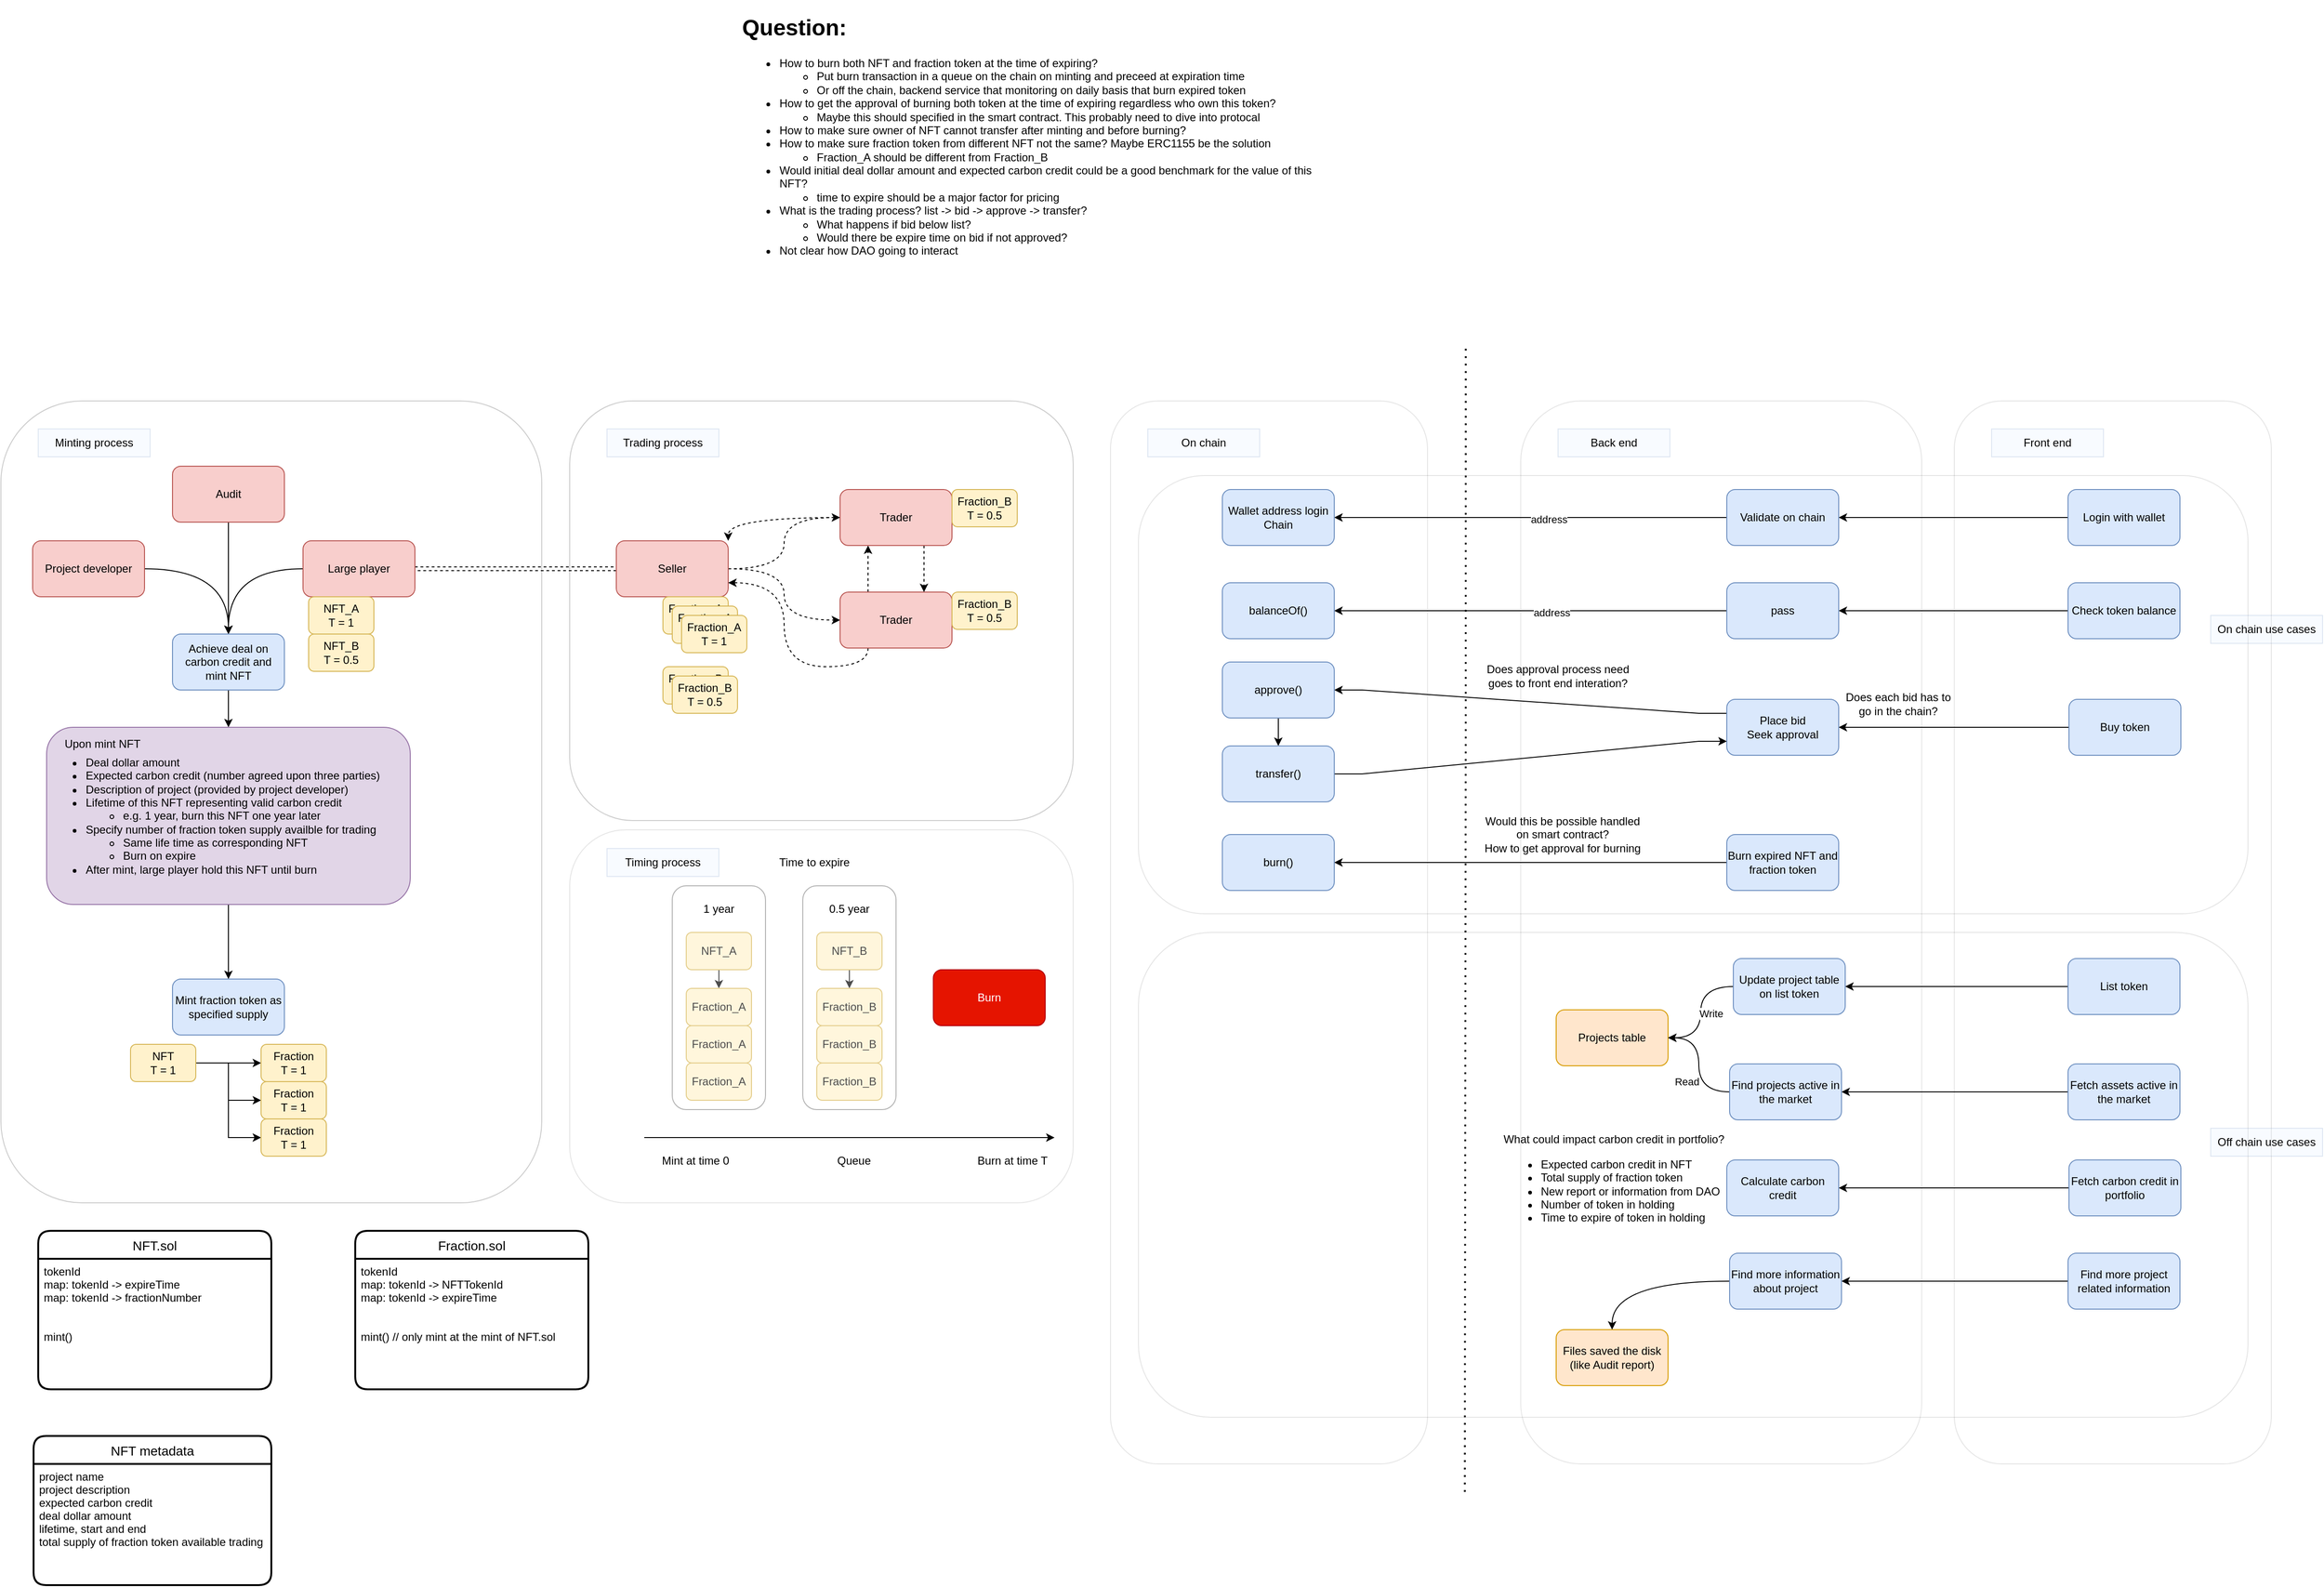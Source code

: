 <mxfile version="18.0.1" type="device"><diagram id="C5RBs43oDa-KdzZeNtuy" name="Page-1"><mxGraphModel dx="1422" dy="2026" grid="1" gridSize="10" guides="1" tooltips="1" connect="1" arrows="1" fold="1" page="1" pageScale="1" pageWidth="827" pageHeight="1169" math="0" shadow="0"><root><mxCell id="WIyWlLk6GJQsqaUBKTNV-0"/><mxCell id="kCaYcZasDJTP9_PYYDWI-53" value="process" style="locked=1;" parent="WIyWlLk6GJQsqaUBKTNV-0"/><mxCell id="kCaYcZasDJTP9_PYYDWI-54" value="" style="rounded=1;whiteSpace=wrap;html=1;gradientColor=none;opacity=20;" parent="kCaYcZasDJTP9_PYYDWI-53" vertex="1"><mxGeometry x="880" y="260" width="540" height="450" as="geometry"/></mxCell><mxCell id="kCaYcZasDJTP9_PYYDWI-55" value="Trading process" style="text;html=1;strokeColor=#6c8ebf;fillColor=#dae8fc;align=center;verticalAlign=middle;whiteSpace=wrap;rounded=0;opacity=20;" parent="kCaYcZasDJTP9_PYYDWI-53" vertex="1"><mxGeometry x="920" y="290" width="120" height="30" as="geometry"/></mxCell><mxCell id="kCaYcZasDJTP9_PYYDWI-56" value="" style="rounded=1;whiteSpace=wrap;html=1;gradientColor=none;opacity=20;" parent="kCaYcZasDJTP9_PYYDWI-53" vertex="1"><mxGeometry x="270" y="260" width="580" height="860" as="geometry"/></mxCell><mxCell id="kCaYcZasDJTP9_PYYDWI-57" value="Minting process" style="text;html=1;strokeColor=#6c8ebf;fillColor=#dae8fc;align=center;verticalAlign=middle;whiteSpace=wrap;rounded=0;opacity=20;" parent="kCaYcZasDJTP9_PYYDWI-53" vertex="1"><mxGeometry x="310" y="290" width="120" height="30" as="geometry"/></mxCell><mxCell id="kCaYcZasDJTP9_PYYDWI-99" value="" style="rounded=1;whiteSpace=wrap;html=1;gradientColor=none;opacity=10;" parent="kCaYcZasDJTP9_PYYDWI-53" vertex="1"><mxGeometry x="880" y="720" width="540" height="400" as="geometry"/></mxCell><mxCell id="kCaYcZasDJTP9_PYYDWI-100" value="Timing process" style="text;html=1;strokeColor=#6c8ebf;fillColor=#dae8fc;align=center;verticalAlign=middle;whiteSpace=wrap;rounded=0;opacity=20;" parent="kCaYcZasDJTP9_PYYDWI-53" vertex="1"><mxGeometry x="920" y="740" width="120" height="30" as="geometry"/></mxCell><mxCell id="cbHpvYBh5N4NHFT39-0w-6" value="" style="rounded=1;whiteSpace=wrap;html=1;opacity=10;" vertex="1" parent="kCaYcZasDJTP9_PYYDWI-53"><mxGeometry x="2365" y="260" width="340" height="1140" as="geometry"/></mxCell><mxCell id="cbHpvYBh5N4NHFT39-0w-7" value="Front end" style="text;html=1;strokeColor=#6c8ebf;fillColor=#dae8fc;align=center;verticalAlign=middle;whiteSpace=wrap;rounded=0;opacity=20;" vertex="1" parent="kCaYcZasDJTP9_PYYDWI-53"><mxGeometry x="2405" y="290" width="120" height="30" as="geometry"/></mxCell><mxCell id="cbHpvYBh5N4NHFT39-0w-8" value="" style="rounded=1;whiteSpace=wrap;html=1;opacity=10;" vertex="1" parent="kCaYcZasDJTP9_PYYDWI-53"><mxGeometry x="1900" y="260" width="430" height="1140" as="geometry"/></mxCell><mxCell id="cbHpvYBh5N4NHFT39-0w-9" value="Back end" style="text;html=1;strokeColor=#6c8ebf;fillColor=#dae8fc;align=center;verticalAlign=middle;whiteSpace=wrap;rounded=0;opacity=20;" vertex="1" parent="kCaYcZasDJTP9_PYYDWI-53"><mxGeometry x="1940" y="290" width="120" height="30" as="geometry"/></mxCell><mxCell id="cbHpvYBh5N4NHFT39-0w-10" value="" style="rounded=1;whiteSpace=wrap;html=1;opacity=10;" vertex="1" parent="kCaYcZasDJTP9_PYYDWI-53"><mxGeometry x="1460" y="260" width="340" height="1140" as="geometry"/></mxCell><mxCell id="cbHpvYBh5N4NHFT39-0w-11" value="On chain" style="text;html=1;strokeColor=#6c8ebf;fillColor=#dae8fc;align=center;verticalAlign=middle;whiteSpace=wrap;rounded=0;opacity=20;" vertex="1" parent="kCaYcZasDJTP9_PYYDWI-53"><mxGeometry x="1500" y="290" width="120" height="30" as="geometry"/></mxCell><mxCell id="cbHpvYBh5N4NHFT39-0w-12" value="" style="endArrow=none;dashed=1;html=1;dashPattern=1 3;strokeWidth=2;rounded=0;" edge="1" parent="kCaYcZasDJTP9_PYYDWI-53"><mxGeometry width="50" height="50" relative="1" as="geometry"><mxPoint x="1840" y="1430" as="sourcePoint"/><mxPoint x="1841" y="204" as="targetPoint"/><Array as="points"><mxPoint x="1841" y="614"/></Array></mxGeometry></mxCell><mxCell id="cbHpvYBh5N4NHFT39-0w-61" value="" style="rounded=1;whiteSpace=wrap;html=1;opacity=10;" vertex="1" parent="kCaYcZasDJTP9_PYYDWI-53"><mxGeometry x="1490" y="340" width="1190" height="470" as="geometry"/></mxCell><mxCell id="cbHpvYBh5N4NHFT39-0w-62" value="On chain use cases" style="text;html=1;strokeColor=#6c8ebf;fillColor=#dae8fc;align=center;verticalAlign=middle;whiteSpace=wrap;rounded=0;opacity=20;" vertex="1" parent="kCaYcZasDJTP9_PYYDWI-53"><mxGeometry x="2640" y="490" width="120" height="30" as="geometry"/></mxCell><mxCell id="cbHpvYBh5N4NHFT39-0w-63" value="" style="rounded=1;whiteSpace=wrap;html=1;opacity=10;" vertex="1" parent="kCaYcZasDJTP9_PYYDWI-53"><mxGeometry x="1490" y="830" width="1190" height="520" as="geometry"/></mxCell><mxCell id="cbHpvYBh5N4NHFT39-0w-64" value="Off chain use cases" style="text;html=1;strokeColor=#6c8ebf;fillColor=#dae8fc;align=center;verticalAlign=middle;whiteSpace=wrap;rounded=0;opacity=20;" vertex="1" parent="kCaYcZasDJTP9_PYYDWI-53"><mxGeometry x="2640" y="1040" width="120" height="30" as="geometry"/></mxCell><mxCell id="WIyWlLk6GJQsqaUBKTNV-1" value="workflow" style="locked=1;" parent="WIyWlLk6GJQsqaUBKTNV-0"/><mxCell id="kCaYcZasDJTP9_PYYDWI-6" style="edgeStyle=orthogonalEdgeStyle;curved=1;rounded=0;orthogonalLoop=1;jettySize=auto;html=1;entryX=0.5;entryY=0;entryDx=0;entryDy=0;" parent="WIyWlLk6GJQsqaUBKTNV-1" source="kCaYcZasDJTP9_PYYDWI-0" target="kCaYcZasDJTP9_PYYDWI-3" edge="1"><mxGeometry relative="1" as="geometry"/></mxCell><mxCell id="kCaYcZasDJTP9_PYYDWI-0" value="Project developer" style="rounded=1;whiteSpace=wrap;html=1;fillColor=#f8cecc;strokeColor=#b85450;" parent="WIyWlLk6GJQsqaUBKTNV-1" vertex="1"><mxGeometry x="304" y="410" width="120" height="60" as="geometry"/></mxCell><mxCell id="kCaYcZasDJTP9_PYYDWI-4" style="edgeStyle=orthogonalEdgeStyle;rounded=0;orthogonalLoop=1;jettySize=auto;html=1;" parent="WIyWlLk6GJQsqaUBKTNV-1" source="kCaYcZasDJTP9_PYYDWI-1" target="kCaYcZasDJTP9_PYYDWI-3" edge="1"><mxGeometry relative="1" as="geometry"/></mxCell><mxCell id="kCaYcZasDJTP9_PYYDWI-1" value="Audit" style="rounded=1;whiteSpace=wrap;html=1;fillColor=#f8cecc;strokeColor=#b85450;" parent="WIyWlLk6GJQsqaUBKTNV-1" vertex="1"><mxGeometry x="454" y="330" width="120" height="60" as="geometry"/></mxCell><mxCell id="kCaYcZasDJTP9_PYYDWI-5" style="edgeStyle=orthogonalEdgeStyle;rounded=0;orthogonalLoop=1;jettySize=auto;html=1;entryX=0.5;entryY=0;entryDx=0;entryDy=0;curved=1;" parent="WIyWlLk6GJQsqaUBKTNV-1" source="kCaYcZasDJTP9_PYYDWI-2" target="kCaYcZasDJTP9_PYYDWI-3" edge="1"><mxGeometry relative="1" as="geometry"/></mxCell><mxCell id="kCaYcZasDJTP9_PYYDWI-25" style="edgeStyle=orthogonalEdgeStyle;curved=1;rounded=0;orthogonalLoop=1;jettySize=auto;html=1;entryX=0;entryY=0.5;entryDx=0;entryDy=0;dashed=1;shape=link;" parent="WIyWlLk6GJQsqaUBKTNV-1" source="kCaYcZasDJTP9_PYYDWI-2" target="kCaYcZasDJTP9_PYYDWI-24" edge="1"><mxGeometry relative="1" as="geometry"/></mxCell><mxCell id="kCaYcZasDJTP9_PYYDWI-2" value="Large player" style="rounded=1;whiteSpace=wrap;html=1;fillColor=#f8cecc;strokeColor=#b85450;" parent="WIyWlLk6GJQsqaUBKTNV-1" vertex="1"><mxGeometry x="594" y="410" width="120" height="60" as="geometry"/></mxCell><mxCell id="kCaYcZasDJTP9_PYYDWI-9" style="edgeStyle=orthogonalEdgeStyle;curved=1;rounded=0;orthogonalLoop=1;jettySize=auto;html=1;entryX=0.5;entryY=0;entryDx=0;entryDy=0;" parent="WIyWlLk6GJQsqaUBKTNV-1" source="kCaYcZasDJTP9_PYYDWI-3" target="kCaYcZasDJTP9_PYYDWI-7" edge="1"><mxGeometry relative="1" as="geometry"/></mxCell><mxCell id="kCaYcZasDJTP9_PYYDWI-3" value="Achieve deal on carbon credit and mint NFT" style="rounded=1;whiteSpace=wrap;html=1;fillColor=#dae8fc;strokeColor=#6c8ebf;" parent="WIyWlLk6GJQsqaUBKTNV-1" vertex="1"><mxGeometry x="454" y="510" width="120" height="60" as="geometry"/></mxCell><mxCell id="cbHpvYBh5N4NHFT39-0w-51" style="edgeStyle=orthogonalEdgeStyle;curved=1;rounded=0;orthogonalLoop=1;jettySize=auto;html=1;" edge="1" parent="WIyWlLk6GJQsqaUBKTNV-1" source="kCaYcZasDJTP9_PYYDWI-7" target="cbHpvYBh5N4NHFT39-0w-50"><mxGeometry relative="1" as="geometry"/></mxCell><mxCell id="kCaYcZasDJTP9_PYYDWI-7" value="&lt;ul&gt;&lt;li&gt;&lt;span style=&quot;&quot;&gt;Deal dollar amount&lt;/span&gt;&lt;/li&gt;&lt;li&gt;&lt;span style=&quot;&quot;&gt;Expected carbon credit (number agreed upon three parties)&lt;/span&gt;&lt;/li&gt;&lt;li&gt;&lt;span style=&quot;&quot;&gt;Description of project (provided by project developer)&lt;/span&gt;&lt;/li&gt;&lt;li&gt;&lt;span style=&quot;&quot;&gt;Lifetime of this NFT representing valid carbon credit&lt;/span&gt;&lt;/li&gt;&lt;ul&gt;&lt;li&gt;&lt;span style=&quot;background-color: initial;&quot;&gt;e.g. 1 year,&amp;nbsp;&lt;/span&gt;burn this NFT one year later&lt;/li&gt;&lt;/ul&gt;&lt;li&gt;&lt;span style=&quot;&quot;&gt;Specify number of fraction token supply availble for trading&lt;/span&gt;&lt;/li&gt;&lt;ul&gt;&lt;li&gt;&lt;span style=&quot;&quot;&gt;Same life time as corresponding NFT&lt;/span&gt;&lt;/li&gt;&lt;li&gt;&lt;span style=&quot;&quot;&gt;Burn on expire&lt;/span&gt;&lt;/li&gt;&lt;/ul&gt;&lt;li&gt;&lt;span style=&quot;&quot;&gt;After mint, large player hold this NFT until burn&lt;/span&gt;&lt;/li&gt;&lt;/ul&gt;" style="rounded=1;whiteSpace=wrap;html=1;fillColor=#e1d5e7;strokeColor=#9673a6;align=left;" parent="WIyWlLk6GJQsqaUBKTNV-1" vertex="1"><mxGeometry x="319" y="610" width="390" height="190" as="geometry"/></mxCell><mxCell id="kCaYcZasDJTP9_PYYDWI-8" value="Upon mint NFT" style="text;html=1;strokeColor=none;fillColor=none;align=center;verticalAlign=middle;whiteSpace=wrap;rounded=0;" parent="WIyWlLk6GJQsqaUBKTNV-1" vertex="1"><mxGeometry x="324" y="613" width="110" height="30" as="geometry"/></mxCell><mxCell id="kCaYcZasDJTP9_PYYDWI-10" value="NFT_A &lt;br&gt;T = 1" style="rounded=1;whiteSpace=wrap;html=1;fillColor=#fff2cc;strokeColor=#d6b656;" parent="WIyWlLk6GJQsqaUBKTNV-1" vertex="1"><mxGeometry x="600" y="470" width="70" height="40" as="geometry"/></mxCell><mxCell id="kCaYcZasDJTP9_PYYDWI-23" value="NFT_B&lt;br&gt;T = 0.5" style="rounded=1;whiteSpace=wrap;html=1;fillColor=#fff2cc;strokeColor=#d6b656;" parent="WIyWlLk6GJQsqaUBKTNV-1" vertex="1"><mxGeometry x="600" y="510" width="70" height="40" as="geometry"/></mxCell><mxCell id="kCaYcZasDJTP9_PYYDWI-33" style="edgeStyle=orthogonalEdgeStyle;curved=1;rounded=0;orthogonalLoop=1;jettySize=auto;html=1;entryX=0;entryY=0.5;entryDx=0;entryDy=0;dashed=1;" parent="WIyWlLk6GJQsqaUBKTNV-1" source="kCaYcZasDJTP9_PYYDWI-24" target="kCaYcZasDJTP9_PYYDWI-30" edge="1"><mxGeometry relative="1" as="geometry"/></mxCell><mxCell id="kCaYcZasDJTP9_PYYDWI-34" style="edgeStyle=orthogonalEdgeStyle;curved=1;rounded=0;orthogonalLoop=1;jettySize=auto;html=1;entryX=0;entryY=0.5;entryDx=0;entryDy=0;dashed=1;" parent="WIyWlLk6GJQsqaUBKTNV-1" source="kCaYcZasDJTP9_PYYDWI-24" target="kCaYcZasDJTP9_PYYDWI-29" edge="1"><mxGeometry relative="1" as="geometry"/></mxCell><mxCell id="kCaYcZasDJTP9_PYYDWI-24" value="Seller" style="rounded=1;whiteSpace=wrap;html=1;fillColor=#f8cecc;strokeColor=#b85450;" parent="WIyWlLk6GJQsqaUBKTNV-1" vertex="1"><mxGeometry x="930" y="410" width="120" height="60" as="geometry"/></mxCell><mxCell id="kCaYcZasDJTP9_PYYDWI-27" value="Fraction_A &lt;br&gt;T = 1" style="rounded=1;whiteSpace=wrap;html=1;fillColor=#fff2cc;strokeColor=#d6b656;" parent="WIyWlLk6GJQsqaUBKTNV-1" vertex="1"><mxGeometry x="980" y="470" width="70" height="40" as="geometry"/></mxCell><mxCell id="kCaYcZasDJTP9_PYYDWI-28" value="Fraction_B&lt;br&gt;T = 0.5" style="rounded=1;whiteSpace=wrap;html=1;fillColor=#fff2cc;strokeColor=#d6b656;" parent="WIyWlLk6GJQsqaUBKTNV-1" vertex="1"><mxGeometry x="980" y="545" width="70" height="40" as="geometry"/></mxCell><mxCell id="kCaYcZasDJTP9_PYYDWI-39" style="edgeStyle=orthogonalEdgeStyle;curved=1;rounded=0;orthogonalLoop=1;jettySize=auto;html=1;exitX=0.25;exitY=0;exitDx=0;exitDy=0;entryX=0.25;entryY=1;entryDx=0;entryDy=0;dashed=1;" parent="WIyWlLk6GJQsqaUBKTNV-1" source="kCaYcZasDJTP9_PYYDWI-29" target="kCaYcZasDJTP9_PYYDWI-30" edge="1"><mxGeometry relative="1" as="geometry"/></mxCell><mxCell id="kCaYcZasDJTP9_PYYDWI-43" style="edgeStyle=orthogonalEdgeStyle;curved=1;rounded=0;orthogonalLoop=1;jettySize=auto;html=1;exitX=0.25;exitY=1;exitDx=0;exitDy=0;entryX=1;entryY=0.75;entryDx=0;entryDy=0;dashed=1;" parent="WIyWlLk6GJQsqaUBKTNV-1" source="kCaYcZasDJTP9_PYYDWI-29" target="kCaYcZasDJTP9_PYYDWI-24" edge="1"><mxGeometry relative="1" as="geometry"/></mxCell><mxCell id="kCaYcZasDJTP9_PYYDWI-29" value="Trader" style="rounded=1;whiteSpace=wrap;html=1;fillColor=#f8cecc;strokeColor=#b85450;" parent="WIyWlLk6GJQsqaUBKTNV-1" vertex="1"><mxGeometry x="1170" y="465" width="120" height="60" as="geometry"/></mxCell><mxCell id="kCaYcZasDJTP9_PYYDWI-40" style="edgeStyle=orthogonalEdgeStyle;curved=1;rounded=0;orthogonalLoop=1;jettySize=auto;html=1;exitX=0.75;exitY=1;exitDx=0;exitDy=0;entryX=0.75;entryY=0;entryDx=0;entryDy=0;dashed=1;" parent="WIyWlLk6GJQsqaUBKTNV-1" source="kCaYcZasDJTP9_PYYDWI-30" target="kCaYcZasDJTP9_PYYDWI-29" edge="1"><mxGeometry relative="1" as="geometry"/></mxCell><mxCell id="kCaYcZasDJTP9_PYYDWI-41" style="edgeStyle=orthogonalEdgeStyle;curved=1;rounded=0;orthogonalLoop=1;jettySize=auto;html=1;entryX=1;entryY=0;entryDx=0;entryDy=0;dashed=1;" parent="WIyWlLk6GJQsqaUBKTNV-1" source="kCaYcZasDJTP9_PYYDWI-30" target="kCaYcZasDJTP9_PYYDWI-24" edge="1"><mxGeometry relative="1" as="geometry"/></mxCell><mxCell id="kCaYcZasDJTP9_PYYDWI-30" value="Trader" style="rounded=1;whiteSpace=wrap;html=1;fillColor=#f8cecc;strokeColor=#b85450;" parent="WIyWlLk6GJQsqaUBKTNV-1" vertex="1"><mxGeometry x="1170" y="355" width="120" height="60" as="geometry"/></mxCell><mxCell id="kCaYcZasDJTP9_PYYDWI-46" value="Fraction_A &lt;br&gt;T = 1" style="rounded=1;whiteSpace=wrap;html=1;fillColor=#fff2cc;strokeColor=#d6b656;" parent="WIyWlLk6GJQsqaUBKTNV-1" vertex="1"><mxGeometry x="990" y="480" width="70" height="40" as="geometry"/></mxCell><mxCell id="kCaYcZasDJTP9_PYYDWI-47" value="Fraction_A &lt;br&gt;T = 1" style="rounded=1;whiteSpace=wrap;html=1;fillColor=#fff2cc;strokeColor=#d6b656;" parent="WIyWlLk6GJQsqaUBKTNV-1" vertex="1"><mxGeometry x="1000" y="490" width="70" height="40" as="geometry"/></mxCell><mxCell id="kCaYcZasDJTP9_PYYDWI-50" value="Fraction_B&lt;br&gt;T = 0.5" style="rounded=1;whiteSpace=wrap;html=1;fillColor=#fff2cc;strokeColor=#d6b656;" parent="WIyWlLk6GJQsqaUBKTNV-1" vertex="1"><mxGeometry x="1290" y="355" width="70" height="40" as="geometry"/></mxCell><mxCell id="kCaYcZasDJTP9_PYYDWI-51" value="Fraction_B&lt;br&gt;T = 0.5" style="rounded=1;whiteSpace=wrap;html=1;fillColor=#fff2cc;strokeColor=#d6b656;" parent="WIyWlLk6GJQsqaUBKTNV-1" vertex="1"><mxGeometry x="1290" y="465" width="70" height="40" as="geometry"/></mxCell><mxCell id="kCaYcZasDJTP9_PYYDWI-64" style="edgeStyle=orthogonalEdgeStyle;rounded=0;orthogonalLoop=1;jettySize=auto;html=1;entryX=0;entryY=0.5;entryDx=0;entryDy=0;" parent="WIyWlLk6GJQsqaUBKTNV-1" source="kCaYcZasDJTP9_PYYDWI-60" target="kCaYcZasDJTP9_PYYDWI-61" edge="1"><mxGeometry relative="1" as="geometry"/></mxCell><mxCell id="kCaYcZasDJTP9_PYYDWI-65" style="edgeStyle=orthogonalEdgeStyle;rounded=0;orthogonalLoop=1;jettySize=auto;html=1;entryX=0;entryY=0.5;entryDx=0;entryDy=0;" parent="WIyWlLk6GJQsqaUBKTNV-1" source="kCaYcZasDJTP9_PYYDWI-60" target="kCaYcZasDJTP9_PYYDWI-62" edge="1"><mxGeometry relative="1" as="geometry"/></mxCell><mxCell id="kCaYcZasDJTP9_PYYDWI-66" style="edgeStyle=orthogonalEdgeStyle;rounded=0;orthogonalLoop=1;jettySize=auto;html=1;entryX=0;entryY=0.5;entryDx=0;entryDy=0;" parent="WIyWlLk6GJQsqaUBKTNV-1" source="kCaYcZasDJTP9_PYYDWI-60" target="kCaYcZasDJTP9_PYYDWI-63" edge="1"><mxGeometry relative="1" as="geometry"/></mxCell><mxCell id="kCaYcZasDJTP9_PYYDWI-60" value="NFT&lt;br&gt;T = 1" style="rounded=1;whiteSpace=wrap;html=1;fillColor=#fff2cc;strokeColor=#d6b656;" parent="WIyWlLk6GJQsqaUBKTNV-1" vertex="1"><mxGeometry x="409" y="950" width="70" height="40" as="geometry"/></mxCell><mxCell id="kCaYcZasDJTP9_PYYDWI-61" value="Fraction&lt;br&gt;T = 1" style="rounded=1;whiteSpace=wrap;html=1;fillColor=#fff2cc;strokeColor=#d6b656;" parent="WIyWlLk6GJQsqaUBKTNV-1" vertex="1"><mxGeometry x="549" y="950" width="70" height="40" as="geometry"/></mxCell><mxCell id="kCaYcZasDJTP9_PYYDWI-62" value="Fraction&lt;br&gt;T = 1" style="rounded=1;whiteSpace=wrap;html=1;fillColor=#fff2cc;strokeColor=#d6b656;" parent="WIyWlLk6GJQsqaUBKTNV-1" vertex="1"><mxGeometry x="549" y="990" width="70" height="40" as="geometry"/></mxCell><mxCell id="kCaYcZasDJTP9_PYYDWI-63" value="Fraction&lt;br&gt;T = 1" style="rounded=1;whiteSpace=wrap;html=1;fillColor=#fff2cc;strokeColor=#d6b656;" parent="WIyWlLk6GJQsqaUBKTNV-1" vertex="1"><mxGeometry x="549" y="1030" width="70" height="40" as="geometry"/></mxCell><mxCell id="kCaYcZasDJTP9_PYYDWI-79" style="edgeStyle=orthogonalEdgeStyle;rounded=0;orthogonalLoop=1;jettySize=auto;html=1;exitX=0.5;exitY=1;exitDx=0;exitDy=0;entryX=0.5;entryY=0;entryDx=0;entryDy=0;" parent="WIyWlLk6GJQsqaUBKTNV-1" source="kCaYcZasDJTP9_PYYDWI-77" target="kCaYcZasDJTP9_PYYDWI-78" edge="1"><mxGeometry relative="1" as="geometry"/></mxCell><mxCell id="kCaYcZasDJTP9_PYYDWI-77" value="NFT_B" style="rounded=1;whiteSpace=wrap;html=1;fillColor=#fff2cc;strokeColor=#d6b656;" parent="WIyWlLk6GJQsqaUBKTNV-1" vertex="1"><mxGeometry x="1145" y="830" width="70" height="40" as="geometry"/></mxCell><mxCell id="kCaYcZasDJTP9_PYYDWI-78" value="Fraction_B" style="rounded=1;whiteSpace=wrap;html=1;fillColor=#fff2cc;strokeColor=#d6b656;" parent="WIyWlLk6GJQsqaUBKTNV-1" vertex="1"><mxGeometry x="1145" y="890" width="70" height="40" as="geometry"/></mxCell><mxCell id="kCaYcZasDJTP9_PYYDWI-80" value="Fraction_B" style="rounded=1;whiteSpace=wrap;html=1;fillColor=#fff2cc;strokeColor=#d6b656;" parent="WIyWlLk6GJQsqaUBKTNV-1" vertex="1"><mxGeometry x="1145" y="930" width="70" height="40" as="geometry"/></mxCell><mxCell id="kCaYcZasDJTP9_PYYDWI-81" value="Fraction_B" style="rounded=1;whiteSpace=wrap;html=1;fillColor=#fff2cc;strokeColor=#d6b656;" parent="WIyWlLk6GJQsqaUBKTNV-1" vertex="1"><mxGeometry x="1145" y="970" width="70" height="40" as="geometry"/></mxCell><mxCell id="kCaYcZasDJTP9_PYYDWI-82" value="Burn" style="rounded=1;whiteSpace=wrap;html=1;fillColor=#e51400;fontColor=#ffffff;strokeColor=#B20000;" parent="WIyWlLk6GJQsqaUBKTNV-1" vertex="1"><mxGeometry x="1270" y="870" width="120" height="60" as="geometry"/></mxCell><mxCell id="kCaYcZasDJTP9_PYYDWI-83" style="edgeStyle=orthogonalEdgeStyle;rounded=0;orthogonalLoop=1;jettySize=auto;html=1;exitX=0.5;exitY=1;exitDx=0;exitDy=0;entryX=0.5;entryY=0;entryDx=0;entryDy=0;" parent="WIyWlLk6GJQsqaUBKTNV-1" source="kCaYcZasDJTP9_PYYDWI-84" target="kCaYcZasDJTP9_PYYDWI-85" edge="1"><mxGeometry relative="1" as="geometry"/></mxCell><mxCell id="kCaYcZasDJTP9_PYYDWI-84" value="NFT_A" style="rounded=1;whiteSpace=wrap;html=1;fillColor=#fff2cc;strokeColor=#d6b656;" parent="WIyWlLk6GJQsqaUBKTNV-1" vertex="1"><mxGeometry x="1005" y="830" width="70" height="40" as="geometry"/></mxCell><mxCell id="kCaYcZasDJTP9_PYYDWI-85" value="Fraction_A" style="rounded=1;whiteSpace=wrap;html=1;fillColor=#fff2cc;strokeColor=#d6b656;" parent="WIyWlLk6GJQsqaUBKTNV-1" vertex="1"><mxGeometry x="1005" y="890" width="70" height="40" as="geometry"/></mxCell><mxCell id="kCaYcZasDJTP9_PYYDWI-86" value="Fraction_A" style="rounded=1;whiteSpace=wrap;html=1;fillColor=#fff2cc;strokeColor=#d6b656;" parent="WIyWlLk6GJQsqaUBKTNV-1" vertex="1"><mxGeometry x="1005" y="930" width="70" height="40" as="geometry"/></mxCell><mxCell id="kCaYcZasDJTP9_PYYDWI-87" value="Fraction_A" style="rounded=1;whiteSpace=wrap;html=1;fillColor=#fff2cc;strokeColor=#d6b656;" parent="WIyWlLk6GJQsqaUBKTNV-1" vertex="1"><mxGeometry x="1005" y="970" width="70" height="40" as="geometry"/></mxCell><mxCell id="kCaYcZasDJTP9_PYYDWI-88" value="" style="rounded=1;whiteSpace=wrap;html=1;gradientColor=none;opacity=30;" parent="WIyWlLk6GJQsqaUBKTNV-1" vertex="1"><mxGeometry x="1130" y="780" width="100" height="240" as="geometry"/></mxCell><mxCell id="kCaYcZasDJTP9_PYYDWI-89" value="" style="rounded=1;whiteSpace=wrap;html=1;gradientColor=none;opacity=30;" parent="WIyWlLk6GJQsqaUBKTNV-1" vertex="1"><mxGeometry x="990" y="780" width="100" height="240" as="geometry"/></mxCell><mxCell id="kCaYcZasDJTP9_PYYDWI-93" value="0.5 year" style="text;html=1;strokeColor=none;fillColor=none;align=center;verticalAlign=middle;whiteSpace=wrap;rounded=0;opacity=30;" parent="WIyWlLk6GJQsqaUBKTNV-1" vertex="1"><mxGeometry x="1150" y="790" width="60" height="30" as="geometry"/></mxCell><mxCell id="kCaYcZasDJTP9_PYYDWI-94" value="1 year" style="text;html=1;strokeColor=none;fillColor=none;align=center;verticalAlign=middle;whiteSpace=wrap;rounded=0;opacity=30;" parent="WIyWlLk6GJQsqaUBKTNV-1" vertex="1"><mxGeometry x="1010" y="790" width="60" height="30" as="geometry"/></mxCell><mxCell id="kCaYcZasDJTP9_PYYDWI-96" value="Burn at time T" style="text;html=1;strokeColor=none;fillColor=none;align=center;verticalAlign=middle;whiteSpace=wrap;rounded=0;opacity=30;" parent="WIyWlLk6GJQsqaUBKTNV-1" vertex="1"><mxGeometry x="1310" y="1060" width="90" height="30" as="geometry"/></mxCell><mxCell id="kCaYcZasDJTP9_PYYDWI-97" value="Mint at time 0" style="text;html=1;strokeColor=none;fillColor=none;align=center;verticalAlign=middle;whiteSpace=wrap;rounded=0;opacity=30;" parent="WIyWlLk6GJQsqaUBKTNV-1" vertex="1"><mxGeometry x="960" y="1060" width="110" height="30" as="geometry"/></mxCell><mxCell id="kCaYcZasDJTP9_PYYDWI-98" value="Queue" style="text;html=1;strokeColor=none;fillColor=none;align=center;verticalAlign=middle;whiteSpace=wrap;rounded=0;opacity=30;" parent="WIyWlLk6GJQsqaUBKTNV-1" vertex="1"><mxGeometry x="1155" y="1060" width="60" height="30" as="geometry"/></mxCell><mxCell id="kCaYcZasDJTP9_PYYDWI-102" value="" style="endArrow=classic;html=1;rounded=0;" parent="WIyWlLk6GJQsqaUBKTNV-1" edge="1"><mxGeometry width="50" height="50" relative="1" as="geometry"><mxPoint x="960" y="1050" as="sourcePoint"/><mxPoint x="1400" y="1050" as="targetPoint"/></mxGeometry></mxCell><mxCell id="kCaYcZasDJTP9_PYYDWI-103" value="Time to expire" style="text;html=1;strokeColor=none;fillColor=none;align=center;verticalAlign=middle;whiteSpace=wrap;rounded=0;opacity=10;" parent="WIyWlLk6GJQsqaUBKTNV-1" vertex="1"><mxGeometry x="1070" y="740" width="145" height="30" as="geometry"/></mxCell><mxCell id="cbHpvYBh5N4NHFT39-0w-19" style="edgeStyle=orthogonalEdgeStyle;rounded=0;orthogonalLoop=1;jettySize=auto;html=1;entryX=1;entryY=0.5;entryDx=0;entryDy=0;" edge="1" parent="WIyWlLk6GJQsqaUBKTNV-1" source="cbHpvYBh5N4NHFT39-0w-3" target="cbHpvYBh5N4NHFT39-0w-18"><mxGeometry relative="1" as="geometry"/></mxCell><mxCell id="cbHpvYBh5N4NHFT39-0w-3" value="Login with wallet" style="rounded=1;whiteSpace=wrap;html=1;fillColor=#dae8fc;strokeColor=#6c8ebf;" vertex="1" parent="WIyWlLk6GJQsqaUBKTNV-1"><mxGeometry x="2487" y="355" width="120" height="60" as="geometry"/></mxCell><mxCell id="cbHpvYBh5N4NHFT39-0w-17" style="edgeStyle=orthogonalEdgeStyle;rounded=0;orthogonalLoop=1;jettySize=auto;html=1;entryX=1;entryY=0.5;entryDx=0;entryDy=0;" edge="1" parent="WIyWlLk6GJQsqaUBKTNV-1" source="cbHpvYBh5N4NHFT39-0w-4" target="cbHpvYBh5N4NHFT39-0w-16"><mxGeometry relative="1" as="geometry"/></mxCell><mxCell id="cbHpvYBh5N4NHFT39-0w-4" value="Check token balance" style="rounded=1;whiteSpace=wrap;html=1;fillColor=#dae8fc;strokeColor=#6c8ebf;" vertex="1" parent="WIyWlLk6GJQsqaUBKTNV-1"><mxGeometry x="2487" y="455" width="120" height="60" as="geometry"/></mxCell><mxCell id="cbHpvYBh5N4NHFT39-0w-24" style="edgeStyle=orthogonalEdgeStyle;rounded=0;orthogonalLoop=1;jettySize=auto;html=1;" edge="1" parent="WIyWlLk6GJQsqaUBKTNV-1" source="cbHpvYBh5N4NHFT39-0w-5" target="cbHpvYBh5N4NHFT39-0w-23"><mxGeometry relative="1" as="geometry"/></mxCell><mxCell id="cbHpvYBh5N4NHFT39-0w-5" value="Fetch assets active in the market" style="rounded=1;whiteSpace=wrap;html=1;fillColor=#dae8fc;strokeColor=#6c8ebf;" vertex="1" parent="WIyWlLk6GJQsqaUBKTNV-1"><mxGeometry x="2487" y="971" width="120" height="60" as="geometry"/></mxCell><mxCell id="cbHpvYBh5N4NHFT39-0w-14" value="Projects table" style="rounded=1;whiteSpace=wrap;html=1;fillColor=#ffe6cc;strokeColor=#d79b00;" vertex="1" parent="WIyWlLk6GJQsqaUBKTNV-1"><mxGeometry x="1938" y="913" width="120" height="60" as="geometry"/></mxCell><mxCell id="cbHpvYBh5N4NHFT39-0w-15" value="Files saved the disk (like Audit report)" style="rounded=1;whiteSpace=wrap;html=1;fillColor=#ffe6cc;strokeColor=#d79b00;" vertex="1" parent="WIyWlLk6GJQsqaUBKTNV-1"><mxGeometry x="1938" y="1256" width="120" height="60" as="geometry"/></mxCell><mxCell id="cbHpvYBh5N4NHFT39-0w-21" style="edgeStyle=orthogonalEdgeStyle;rounded=0;orthogonalLoop=1;jettySize=auto;html=1;entryX=1;entryY=0.5;entryDx=0;entryDy=0;" edge="1" parent="WIyWlLk6GJQsqaUBKTNV-1" source="cbHpvYBh5N4NHFT39-0w-16" target="cbHpvYBh5N4NHFT39-0w-20"><mxGeometry relative="1" as="geometry"/></mxCell><mxCell id="cbHpvYBh5N4NHFT39-0w-22" value="address" style="edgeLabel;html=1;align=center;verticalAlign=middle;resizable=0;points=[];" vertex="1" connectable="0" parent="cbHpvYBh5N4NHFT39-0w-21"><mxGeometry x="-0.106" y="2" relative="1" as="geometry"><mxPoint as="offset"/></mxGeometry></mxCell><mxCell id="cbHpvYBh5N4NHFT39-0w-16" value="pass" style="rounded=1;whiteSpace=wrap;html=1;fillColor=#dae8fc;strokeColor=#6c8ebf;" vertex="1" parent="WIyWlLk6GJQsqaUBKTNV-1"><mxGeometry x="2121" y="455" width="120" height="60" as="geometry"/></mxCell><mxCell id="cbHpvYBh5N4NHFT39-0w-31" style="edgeStyle=orthogonalEdgeStyle;curved=1;rounded=0;orthogonalLoop=1;jettySize=auto;html=1;entryX=1;entryY=0.5;entryDx=0;entryDy=0;" edge="1" parent="WIyWlLk6GJQsqaUBKTNV-1" source="cbHpvYBh5N4NHFT39-0w-18" target="cbHpvYBh5N4NHFT39-0w-30"><mxGeometry relative="1" as="geometry"/></mxCell><mxCell id="cbHpvYBh5N4NHFT39-0w-32" value="address" style="edgeLabel;html=1;align=center;verticalAlign=middle;resizable=0;points=[];" vertex="1" connectable="0" parent="cbHpvYBh5N4NHFT39-0w-31"><mxGeometry x="-0.092" y="2" relative="1" as="geometry"><mxPoint as="offset"/></mxGeometry></mxCell><mxCell id="cbHpvYBh5N4NHFT39-0w-18" value="Validate on chain" style="rounded=1;whiteSpace=wrap;html=1;fillColor=#dae8fc;strokeColor=#6c8ebf;" vertex="1" parent="WIyWlLk6GJQsqaUBKTNV-1"><mxGeometry x="2121" y="355" width="120" height="60" as="geometry"/></mxCell><mxCell id="cbHpvYBh5N4NHFT39-0w-20" value="balanceOf()" style="rounded=1;whiteSpace=wrap;html=1;fillColor=#dae8fc;strokeColor=#6c8ebf;" vertex="1" parent="WIyWlLk6GJQsqaUBKTNV-1"><mxGeometry x="1580" y="455" width="120" height="60" as="geometry"/></mxCell><mxCell id="cbHpvYBh5N4NHFT39-0w-25" style="edgeStyle=orthogonalEdgeStyle;rounded=0;orthogonalLoop=1;jettySize=auto;html=1;entryX=1;entryY=0.5;entryDx=0;entryDy=0;curved=1;" edge="1" parent="WIyWlLk6GJQsqaUBKTNV-1" source="cbHpvYBh5N4NHFT39-0w-23" target="cbHpvYBh5N4NHFT39-0w-14"><mxGeometry relative="1" as="geometry"/></mxCell><mxCell id="cbHpvYBh5N4NHFT39-0w-42" value="Read" style="edgeLabel;html=1;align=center;verticalAlign=middle;resizable=0;points=[];" vertex="1" connectable="0" parent="cbHpvYBh5N4NHFT39-0w-25"><mxGeometry x="-0.289" y="13" relative="1" as="geometry"><mxPoint as="offset"/></mxGeometry></mxCell><mxCell id="cbHpvYBh5N4NHFT39-0w-23" value="Find projects active in the market" style="rounded=1;whiteSpace=wrap;html=1;fillColor=#dae8fc;strokeColor=#6c8ebf;" vertex="1" parent="WIyWlLk6GJQsqaUBKTNV-1"><mxGeometry x="2124" y="971" width="120" height="60" as="geometry"/></mxCell><mxCell id="cbHpvYBh5N4NHFT39-0w-28" style="edgeStyle=orthogonalEdgeStyle;rounded=0;orthogonalLoop=1;jettySize=auto;html=1;" edge="1" parent="WIyWlLk6GJQsqaUBKTNV-1" source="cbHpvYBh5N4NHFT39-0w-26" target="cbHpvYBh5N4NHFT39-0w-27"><mxGeometry relative="1" as="geometry"/></mxCell><mxCell id="cbHpvYBh5N4NHFT39-0w-26" value="Find more project related information" style="rounded=1;whiteSpace=wrap;html=1;fillColor=#dae8fc;strokeColor=#6c8ebf;" vertex="1" parent="WIyWlLk6GJQsqaUBKTNV-1"><mxGeometry x="2487" y="1174" width="120" height="60" as="geometry"/></mxCell><mxCell id="cbHpvYBh5N4NHFT39-0w-29" style="edgeStyle=orthogonalEdgeStyle;rounded=0;orthogonalLoop=1;jettySize=auto;html=1;entryX=0.5;entryY=0;entryDx=0;entryDy=0;curved=1;" edge="1" parent="WIyWlLk6GJQsqaUBKTNV-1" source="cbHpvYBh5N4NHFT39-0w-27" target="cbHpvYBh5N4NHFT39-0w-15"><mxGeometry relative="1" as="geometry"/></mxCell><mxCell id="cbHpvYBh5N4NHFT39-0w-27" value="Find more information about project" style="rounded=1;whiteSpace=wrap;html=1;fillColor=#dae8fc;strokeColor=#6c8ebf;" vertex="1" parent="WIyWlLk6GJQsqaUBKTNV-1"><mxGeometry x="2124" y="1174" width="120" height="60" as="geometry"/></mxCell><mxCell id="cbHpvYBh5N4NHFT39-0w-30" value="Wallet address login Chain" style="rounded=1;whiteSpace=wrap;html=1;fillColor=#dae8fc;strokeColor=#6c8ebf;" vertex="1" parent="WIyWlLk6GJQsqaUBKTNV-1"><mxGeometry x="1580" y="355" width="120" height="60" as="geometry"/></mxCell><mxCell id="cbHpvYBh5N4NHFT39-0w-37" style="edgeStyle=orthogonalEdgeStyle;curved=1;rounded=0;orthogonalLoop=1;jettySize=auto;html=1;entryX=1;entryY=0.5;entryDx=0;entryDy=0;" edge="1" parent="WIyWlLk6GJQsqaUBKTNV-1" source="cbHpvYBh5N4NHFT39-0w-33" target="cbHpvYBh5N4NHFT39-0w-36"><mxGeometry relative="1" as="geometry"/></mxCell><mxCell id="cbHpvYBh5N4NHFT39-0w-33" value="Buy token" style="rounded=1;whiteSpace=wrap;html=1;fillColor=#dae8fc;strokeColor=#6c8ebf;" vertex="1" parent="WIyWlLk6GJQsqaUBKTNV-1"><mxGeometry x="2488" y="580" width="120" height="60" as="geometry"/></mxCell><mxCell id="cbHpvYBh5N4NHFT39-0w-40" style="edgeStyle=orthogonalEdgeStyle;curved=1;rounded=0;orthogonalLoop=1;jettySize=auto;html=1;entryX=1;entryY=0.5;entryDx=0;entryDy=0;" edge="1" parent="WIyWlLk6GJQsqaUBKTNV-1" source="cbHpvYBh5N4NHFT39-0w-34" target="cbHpvYBh5N4NHFT39-0w-38"><mxGeometry relative="1" as="geometry"/></mxCell><mxCell id="cbHpvYBh5N4NHFT39-0w-34" value="List token" style="rounded=1;whiteSpace=wrap;html=1;fillColor=#dae8fc;strokeColor=#6c8ebf;" vertex="1" parent="WIyWlLk6GJQsqaUBKTNV-1"><mxGeometry x="2487" y="858" width="120" height="60" as="geometry"/></mxCell><mxCell id="cbHpvYBh5N4NHFT39-0w-35" value="Fraction_B&lt;br&gt;T = 0.5" style="rounded=1;whiteSpace=wrap;html=1;fillColor=#fff2cc;strokeColor=#d6b656;" vertex="1" parent="WIyWlLk6GJQsqaUBKTNV-1"><mxGeometry x="990" y="555" width="70" height="40" as="geometry"/></mxCell><mxCell id="cbHpvYBh5N4NHFT39-0w-47" style="edgeStyle=entityRelationEdgeStyle;rounded=0;orthogonalLoop=1;jettySize=auto;html=1;entryX=1;entryY=0.5;entryDx=0;entryDy=0;exitX=0;exitY=0.25;exitDx=0;exitDy=0;elbow=vertical;" edge="1" parent="WIyWlLk6GJQsqaUBKTNV-1" source="cbHpvYBh5N4NHFT39-0w-36" target="cbHpvYBh5N4NHFT39-0w-43"><mxGeometry relative="1" as="geometry"/></mxCell><mxCell id="cbHpvYBh5N4NHFT39-0w-36" value="Place bid&lt;br&gt;Seek approval" style="rounded=1;whiteSpace=wrap;html=1;fillColor=#dae8fc;strokeColor=#6c8ebf;" vertex="1" parent="WIyWlLk6GJQsqaUBKTNV-1"><mxGeometry x="2121" y="580" width="120" height="60" as="geometry"/></mxCell><mxCell id="cbHpvYBh5N4NHFT39-0w-39" style="edgeStyle=orthogonalEdgeStyle;curved=1;rounded=0;orthogonalLoop=1;jettySize=auto;html=1;" edge="1" parent="WIyWlLk6GJQsqaUBKTNV-1" source="cbHpvYBh5N4NHFT39-0w-38" target="cbHpvYBh5N4NHFT39-0w-14"><mxGeometry relative="1" as="geometry"/></mxCell><mxCell id="cbHpvYBh5N4NHFT39-0w-41" value="Write" style="edgeLabel;html=1;align=center;verticalAlign=middle;resizable=0;points=[];" vertex="1" connectable="0" parent="cbHpvYBh5N4NHFT39-0w-39"><mxGeometry x="0.017" y="11" relative="1" as="geometry"><mxPoint as="offset"/></mxGeometry></mxCell><mxCell id="cbHpvYBh5N4NHFT39-0w-38" value="Update project table on list token" style="rounded=1;whiteSpace=wrap;html=1;fillColor=#dae8fc;strokeColor=#6c8ebf;" vertex="1" parent="WIyWlLk6GJQsqaUBKTNV-1"><mxGeometry x="2128" y="858" width="120" height="60" as="geometry"/></mxCell><mxCell id="cbHpvYBh5N4NHFT39-0w-48" style="edgeStyle=orthogonalEdgeStyle;curved=1;rounded=0;orthogonalLoop=1;jettySize=auto;html=1;" edge="1" parent="WIyWlLk6GJQsqaUBKTNV-1" source="cbHpvYBh5N4NHFT39-0w-43" target="cbHpvYBh5N4NHFT39-0w-44"><mxGeometry relative="1" as="geometry"/></mxCell><mxCell id="cbHpvYBh5N4NHFT39-0w-43" value="approve()" style="rounded=1;whiteSpace=wrap;html=1;fillColor=#dae8fc;strokeColor=#6c8ebf;" vertex="1" parent="WIyWlLk6GJQsqaUBKTNV-1"><mxGeometry x="1580" y="540" width="120" height="60" as="geometry"/></mxCell><mxCell id="cbHpvYBh5N4NHFT39-0w-49" style="edgeStyle=entityRelationEdgeStyle;rounded=0;orthogonalLoop=1;jettySize=auto;html=1;entryX=0;entryY=0.75;entryDx=0;entryDy=0;" edge="1" parent="WIyWlLk6GJQsqaUBKTNV-1" source="cbHpvYBh5N4NHFT39-0w-44" target="cbHpvYBh5N4NHFT39-0w-36"><mxGeometry relative="1" as="geometry"/></mxCell><mxCell id="cbHpvYBh5N4NHFT39-0w-44" value="transfer()" style="rounded=1;whiteSpace=wrap;html=1;fillColor=#dae8fc;strokeColor=#6c8ebf;" vertex="1" parent="WIyWlLk6GJQsqaUBKTNV-1"><mxGeometry x="1580" y="630" width="120" height="60" as="geometry"/></mxCell><mxCell id="cbHpvYBh5N4NHFT39-0w-50" value="&lt;span style=&quot;&quot;&gt;Mint fraction token as specified supply&lt;/span&gt;" style="rounded=1;whiteSpace=wrap;html=1;fillColor=#dae8fc;strokeColor=#6c8ebf;" vertex="1" parent="WIyWlLk6GJQsqaUBKTNV-1"><mxGeometry x="454" y="880" width="120" height="60" as="geometry"/></mxCell><mxCell id="cbHpvYBh5N4NHFT39-0w-60" style="edgeStyle=entityRelationEdgeStyle;rounded=0;orthogonalLoop=1;jettySize=auto;html=1;entryX=1;entryY=0.5;entryDx=0;entryDy=0;elbow=vertical;" edge="1" parent="WIyWlLk6GJQsqaUBKTNV-1" source="cbHpvYBh5N4NHFT39-0w-57" target="cbHpvYBh5N4NHFT39-0w-58"><mxGeometry relative="1" as="geometry"/></mxCell><mxCell id="cbHpvYBh5N4NHFT39-0w-57" value="Fetch carbon credit in portfolio" style="rounded=1;whiteSpace=wrap;html=1;fillColor=#dae8fc;strokeColor=#6c8ebf;" vertex="1" parent="WIyWlLk6GJQsqaUBKTNV-1"><mxGeometry x="2488" y="1074" width="120" height="60" as="geometry"/></mxCell><mxCell id="cbHpvYBh5N4NHFT39-0w-58" value="Calculate carbon credit" style="rounded=1;whiteSpace=wrap;html=1;fillColor=#dae8fc;strokeColor=#6c8ebf;" vertex="1" parent="WIyWlLk6GJQsqaUBKTNV-1"><mxGeometry x="2121" y="1074" width="120" height="60" as="geometry"/></mxCell><mxCell id="cbHpvYBh5N4NHFT39-0w-67" style="edgeStyle=entityRelationEdgeStyle;rounded=0;orthogonalLoop=1;jettySize=auto;html=1;entryX=1;entryY=0.5;entryDx=0;entryDy=0;elbow=vertical;" edge="1" parent="WIyWlLk6GJQsqaUBKTNV-1" source="cbHpvYBh5N4NHFT39-0w-65" target="cbHpvYBh5N4NHFT39-0w-66"><mxGeometry relative="1" as="geometry"/></mxCell><mxCell id="cbHpvYBh5N4NHFT39-0w-65" value="Burn expired NFT and fraction token" style="rounded=1;whiteSpace=wrap;html=1;fillColor=#dae8fc;strokeColor=#6c8ebf;" vertex="1" parent="WIyWlLk6GJQsqaUBKTNV-1"><mxGeometry x="2121" y="725" width="120" height="60" as="geometry"/></mxCell><mxCell id="cbHpvYBh5N4NHFT39-0w-66" value="burn()" style="rounded=1;whiteSpace=wrap;html=1;fillColor=#dae8fc;strokeColor=#6c8ebf;" vertex="1" parent="WIyWlLk6GJQsqaUBKTNV-1"><mxGeometry x="1580" y="725" width="120" height="60" as="geometry"/></mxCell><mxCell id="kCaYcZasDJTP9_PYYDWI-67" value="entity" style="locked=1;" parent="WIyWlLk6GJQsqaUBKTNV-0"/><mxCell id="kCaYcZasDJTP9_PYYDWI-68" value="NFT.sol" style="swimlane;childLayout=stackLayout;horizontal=1;startSize=30;horizontalStack=0;rounded=1;fontSize=14;fontStyle=0;strokeWidth=2;resizeParent=0;resizeLast=1;shadow=0;dashed=0;align=center;gradientColor=none;" parent="kCaYcZasDJTP9_PYYDWI-67" vertex="1"><mxGeometry x="310" y="1150" width="250" height="170" as="geometry"/></mxCell><mxCell id="kCaYcZasDJTP9_PYYDWI-69" value="tokenId&#10;map: tokenId -&gt; expireTime&#10;map: tokenId -&gt; fractionNumber&#10;&#10;&#10;mint()&#10;" style="align=left;strokeColor=none;fillColor=none;spacingLeft=4;fontSize=12;verticalAlign=top;resizable=0;rotatable=0;part=1;" parent="kCaYcZasDJTP9_PYYDWI-68" vertex="1"><mxGeometry y="30" width="250" height="140" as="geometry"/></mxCell><mxCell id="kCaYcZasDJTP9_PYYDWI-70" value="Fraction.sol" style="swimlane;childLayout=stackLayout;horizontal=1;startSize=30;horizontalStack=0;rounded=1;fontSize=14;fontStyle=0;strokeWidth=2;resizeParent=0;resizeLast=1;shadow=0;dashed=0;align=center;gradientColor=none;" parent="kCaYcZasDJTP9_PYYDWI-67" vertex="1"><mxGeometry x="650" y="1150" width="250" height="170" as="geometry"/></mxCell><mxCell id="kCaYcZasDJTP9_PYYDWI-71" value="tokenId&#10;map: tokenId -&gt; NFTTokenId&#10;map: tokenId -&gt; expireTime&#10;&#10;&#10;mint() // only mint at the mint of NFT.sol&#10;" style="align=left;strokeColor=none;fillColor=none;spacingLeft=4;fontSize=12;verticalAlign=top;resizable=0;rotatable=0;part=1;" parent="kCaYcZasDJTP9_PYYDWI-70" vertex="1"><mxGeometry y="30" width="250" height="140" as="geometry"/></mxCell><mxCell id="kCaYcZasDJTP9_PYYDWI-75" value="NFT metadata" style="swimlane;childLayout=stackLayout;horizontal=1;startSize=30;horizontalStack=0;rounded=1;fontSize=14;fontStyle=0;strokeWidth=2;resizeParent=0;resizeLast=1;shadow=0;dashed=0;align=center;gradientColor=none;" parent="kCaYcZasDJTP9_PYYDWI-67" vertex="1"><mxGeometry x="305" y="1370" width="255" height="160" as="geometry"/></mxCell><mxCell id="kCaYcZasDJTP9_PYYDWI-76" value="project name&#10;project description&#10;expected carbon credit&#10;deal dollar amount&#10;lifetime, start and end&#10;total supply of fraction token available trading" style="align=left;strokeColor=none;fillColor=none;spacingLeft=4;fontSize=12;verticalAlign=top;resizable=0;rotatable=0;part=1;" parent="kCaYcZasDJTP9_PYYDWI-75" vertex="1"><mxGeometry y="30" width="255" height="130" as="geometry"/></mxCell><mxCell id="kCaYcZasDJTP9_PYYDWI-72" value="question" style="locked=1;" parent="WIyWlLk6GJQsqaUBKTNV-0"/><mxCell id="kCaYcZasDJTP9_PYYDWI-74" value="&lt;h1&gt;Question:&lt;/h1&gt;&lt;p&gt;&lt;/p&gt;&lt;ul&gt;&lt;li&gt;How to burn both NFT and fraction token at the time of expiring?&lt;/li&gt;&lt;ul&gt;&lt;li&gt;Put burn transaction in a queue on the chain on minting and preceed at expiration time&lt;/li&gt;&lt;li&gt;Or off the chain, backend service that monitoring on daily basis that burn expired token&lt;/li&gt;&lt;/ul&gt;&lt;li&gt;How to get the approval of burning both token at the time of expiring regardless who own this token?&lt;/li&gt;&lt;ul&gt;&lt;li&gt;Maybe this should specified in the smart contract. This probably need to dive into protocal&lt;/li&gt;&lt;/ul&gt;&lt;li&gt;How to make sure owner of NFT cannot transfer after minting and before burning?&lt;/li&gt;&lt;li&gt;How to make sure fraction token from different NFT not the same? Maybe ERC1155 be the solution&lt;/li&gt;&lt;ul&gt;&lt;li&gt;Fraction_A should be different from Fraction_B&lt;/li&gt;&lt;/ul&gt;&lt;li&gt;Would initial deal dollar amount and expected carbon credit could be a good benchmark for the value of this NFT?&amp;nbsp;&lt;/li&gt;&lt;ul&gt;&lt;li&gt;time to expire should be a major factor for pricing&lt;/li&gt;&lt;/ul&gt;&lt;li&gt;What is the trading process? list -&amp;gt; bid -&amp;gt; approve -&amp;gt; transfer?&amp;nbsp;&lt;/li&gt;&lt;ul&gt;&lt;li&gt;What happens if bid below list?&lt;/li&gt;&lt;li&gt;Would there be expire time on bid if not approved?&lt;/li&gt;&lt;/ul&gt;&lt;li&gt;Not clear how DAO going to interact&lt;/li&gt;&lt;/ul&gt;&lt;p&gt;&lt;/p&gt;" style="text;html=1;strokeColor=none;fillColor=none;spacing=5;spacingTop=-20;whiteSpace=wrap;overflow=hidden;rounded=0;" parent="kCaYcZasDJTP9_PYYDWI-72" vertex="1"><mxGeometry x="1060" y="-160" width="630" height="320" as="geometry"/></mxCell><mxCell id="cbHpvYBh5N4NHFT39-0w-55" value="Does each bid has to go in the chain?" style="text;html=1;strokeColor=none;fillColor=none;align=center;verticalAlign=middle;whiteSpace=wrap;rounded=0;" vertex="1" parent="kCaYcZasDJTP9_PYYDWI-72"><mxGeometry x="2240" y="565" width="130" height="40" as="geometry"/></mxCell><mxCell id="cbHpvYBh5N4NHFT39-0w-56" value="Does approval process need goes to front end interation?" style="text;html=1;strokeColor=none;fillColor=none;align=center;verticalAlign=middle;whiteSpace=wrap;rounded=0;" vertex="1" parent="kCaYcZasDJTP9_PYYDWI-72"><mxGeometry x="1860" y="520" width="160" height="70" as="geometry"/></mxCell><mxCell id="cbHpvYBh5N4NHFT39-0w-59" value="What could impact carbon credit in portfolio?&lt;br&gt;&lt;ul&gt;&lt;li style=&quot;text-align: left;&quot;&gt;Expected carbon credit in NFT&lt;/li&gt;&lt;li style=&quot;text-align: left;&quot;&gt;Total supply of fraction token&lt;/li&gt;&lt;li style=&quot;text-align: left;&quot;&gt;New report or information from DAO&lt;/li&gt;&lt;li style=&quot;text-align: left;&quot;&gt;Number of token in holding&lt;/li&gt;&lt;li style=&quot;text-align: left;&quot;&gt;Time to expire of token in holding&lt;/li&gt;&lt;/ul&gt;" style="text;html=1;strokeColor=none;fillColor=none;align=center;verticalAlign=middle;whiteSpace=wrap;rounded=0;" vertex="1" parent="kCaYcZasDJTP9_PYYDWI-72"><mxGeometry x="1880" y="1020" width="240" height="160" as="geometry"/></mxCell><mxCell id="cbHpvYBh5N4NHFT39-0w-68" value="Would this be possible handled on smart contract?&lt;br&gt;How to get approval for burning" style="text;html=1;strokeColor=none;fillColor=none;align=center;verticalAlign=middle;whiteSpace=wrap;rounded=0;" vertex="1" parent="kCaYcZasDJTP9_PYYDWI-72"><mxGeometry x="1860" y="690" width="170" height="70" as="geometry"/></mxCell></root></mxGraphModel></diagram></mxfile>